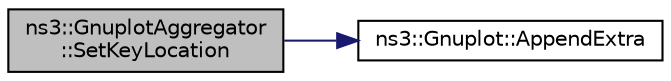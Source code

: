digraph "ns3::GnuplotAggregator::SetKeyLocation"
{
 // LATEX_PDF_SIZE
  edge [fontname="Helvetica",fontsize="10",labelfontname="Helvetica",labelfontsize="10"];
  node [fontname="Helvetica",fontsize="10",shape=record];
  rankdir="LR";
  Node1 [label="ns3::GnuplotAggregator\l::SetKeyLocation",height=0.2,width=0.4,color="black", fillcolor="grey75", style="filled", fontcolor="black",tooltip="Set the location of the key in the plot."];
  Node1 -> Node2 [color="midnightblue",fontsize="10",style="solid",fontname="Helvetica"];
  Node2 [label="ns3::Gnuplot::AppendExtra",height=0.2,width=0.4,color="black", fillcolor="white", style="filled",URL="$classns3_1_1_gnuplot.html#a649a3041b9d0ea21a212b5ad9b28ecbf",tooltip=" "];
}

